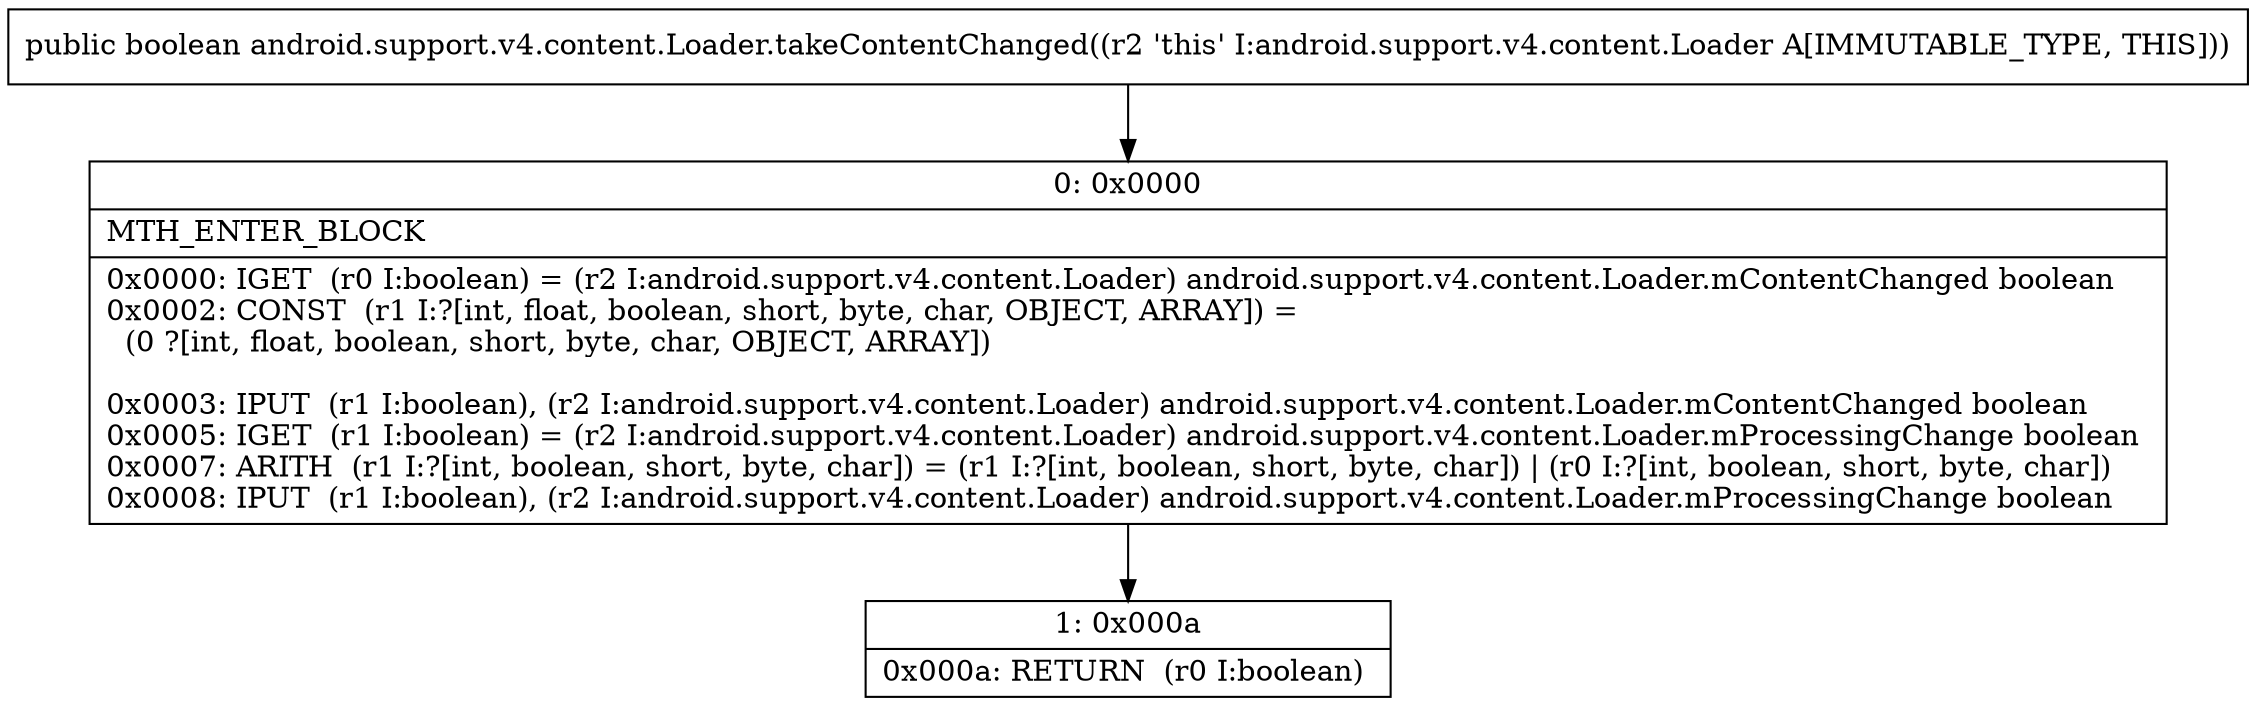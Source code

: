 digraph "CFG forandroid.support.v4.content.Loader.takeContentChanged()Z" {
Node_0 [shape=record,label="{0\:\ 0x0000|MTH_ENTER_BLOCK\l|0x0000: IGET  (r0 I:boolean) = (r2 I:android.support.v4.content.Loader) android.support.v4.content.Loader.mContentChanged boolean \l0x0002: CONST  (r1 I:?[int, float, boolean, short, byte, char, OBJECT, ARRAY]) = \l  (0 ?[int, float, boolean, short, byte, char, OBJECT, ARRAY])\l \l0x0003: IPUT  (r1 I:boolean), (r2 I:android.support.v4.content.Loader) android.support.v4.content.Loader.mContentChanged boolean \l0x0005: IGET  (r1 I:boolean) = (r2 I:android.support.v4.content.Loader) android.support.v4.content.Loader.mProcessingChange boolean \l0x0007: ARITH  (r1 I:?[int, boolean, short, byte, char]) = (r1 I:?[int, boolean, short, byte, char]) \| (r0 I:?[int, boolean, short, byte, char]) \l0x0008: IPUT  (r1 I:boolean), (r2 I:android.support.v4.content.Loader) android.support.v4.content.Loader.mProcessingChange boolean \l}"];
Node_1 [shape=record,label="{1\:\ 0x000a|0x000a: RETURN  (r0 I:boolean) \l}"];
MethodNode[shape=record,label="{public boolean android.support.v4.content.Loader.takeContentChanged((r2 'this' I:android.support.v4.content.Loader A[IMMUTABLE_TYPE, THIS])) }"];
MethodNode -> Node_0;
Node_0 -> Node_1;
}

